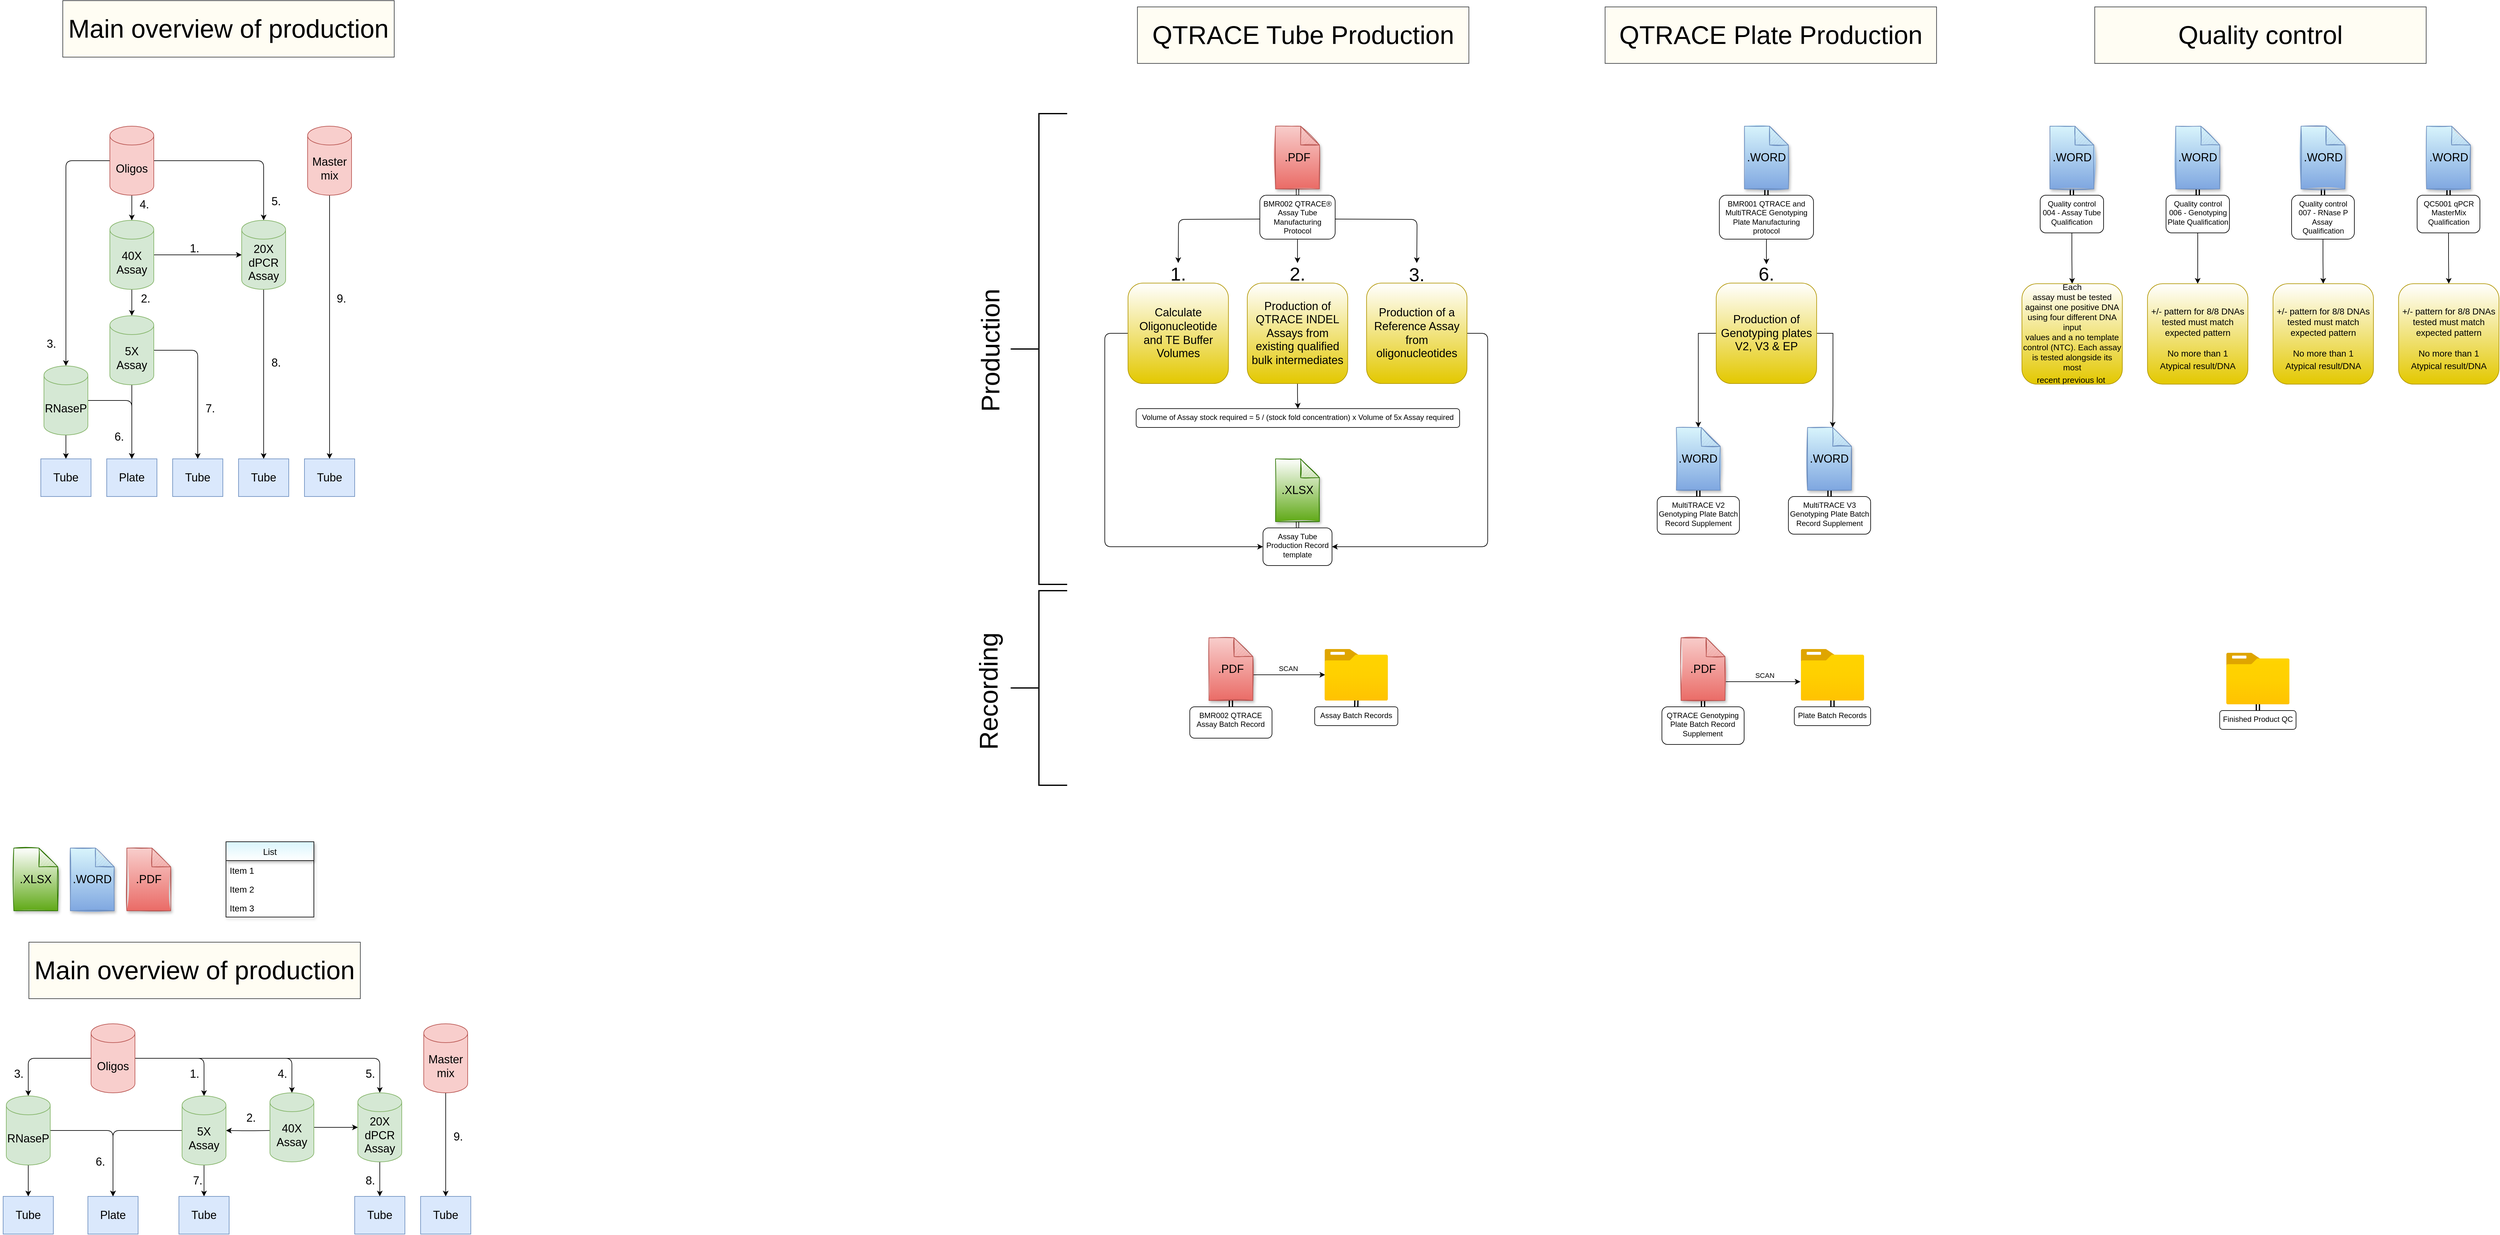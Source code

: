 <mxfile version="20.0.1" type="github">
  <diagram name="Page-1" id="82e54ff1-d628-8f03-85c4-9753963a91cd">
    <mxGraphModel dx="3526" dy="3870" grid="1" gridSize="10" guides="1" tooltips="1" connect="1" arrows="1" fold="1" page="1" pageScale="1" pageWidth="1100" pageHeight="850" background="none" math="0" shadow="0">
      <root>
        <mxCell id="0" />
        <mxCell id="1" parent="0" />
        <mxCell id="Lheqyd3v5UKoI2d5zXlv-3" value="&lt;font style=&quot;font-size: 18px;&quot;&gt;.WORD&lt;/font&gt;" style="shape=note;whiteSpace=wrap;html=1;backgroundOutline=1;darkOpacity=0.05;sketch=1;fillColor=#D9F5FC;strokeColor=#6c8ebf;shadow=1;gradientDirection=south;gradientColor=#7ea6e0;" parent="1" vertex="1">
          <mxGeometry x="-938" y="-590" width="70" height="100" as="geometry" />
        </mxCell>
        <mxCell id="Lheqyd3v5UKoI2d5zXlv-5" value="&lt;font style=&quot;font-size: 18px;&quot;&gt;.PDF&lt;/font&gt;" style="shape=note;whiteSpace=wrap;html=1;backgroundOutline=1;darkOpacity=0.05;sketch=1;fillColor=#f8cecc;strokeColor=#b85450;shadow=1;gradientDirection=south;gradientColor=#ea6b66;" parent="1" vertex="1">
          <mxGeometry x="981.91" y="-1740" width="70" height="100" as="geometry" />
        </mxCell>
        <mxCell id="Lheqyd3v5UKoI2d5zXlv-75" style="edgeStyle=orthogonalEdgeStyle;curved=0;rounded=1;sketch=0;orthogonalLoop=1;jettySize=auto;html=1;entryX=0.5;entryY=0;entryDx=0;entryDy=0;fontSize=30;" parent="1" edge="1">
          <mxGeometry relative="1" as="geometry">
            <mxPoint x="1076.91" y="-1592" as="sourcePoint" />
            <mxPoint x="1206.91" y="-1522" as="targetPoint" />
          </mxGeometry>
        </mxCell>
        <mxCell id="Lheqyd3v5UKoI2d5zXlv-77" style="edgeStyle=orthogonalEdgeStyle;curved=0;rounded=1;sketch=0;orthogonalLoop=1;jettySize=auto;html=1;entryX=0.5;entryY=0;entryDx=0;entryDy=0;fontSize=30;" parent="1" edge="1">
          <mxGeometry relative="1" as="geometry">
            <mxPoint x="956.91" y="-1592" as="sourcePoint" />
            <mxPoint x="826.91" y="-1522" as="targetPoint" />
          </mxGeometry>
        </mxCell>
        <mxCell id="Lheqyd3v5UKoI2d5zXlv-78" style="edgeStyle=orthogonalEdgeStyle;curved=0;rounded=1;sketch=0;orthogonalLoop=1;jettySize=auto;html=1;exitX=0.5;exitY=1;exitDx=0;exitDy=0;entryX=0.5;entryY=0;entryDx=0;entryDy=0;fontSize=30;" parent="1" source="Lheqyd3v5UKoI2d5zXlv-8" edge="1">
          <mxGeometry relative="1" as="geometry">
            <mxPoint x="1016.91" y="-1552" as="sourcePoint" />
            <mxPoint x="1016.91" y="-1522" as="targetPoint" />
          </mxGeometry>
        </mxCell>
        <mxCell id="Lheqyd3v5UKoI2d5zXlv-95" style="edgeStyle=orthogonalEdgeStyle;shape=link;curved=0;rounded=1;sketch=0;orthogonalLoop=1;jettySize=auto;html=1;exitX=0.5;exitY=0;exitDx=0;exitDy=0;entryX=0.5;entryY=1;entryDx=0;entryDy=0;entryPerimeter=0;fontSize=30;" parent="1" source="Lheqyd3v5UKoI2d5zXlv-8" target="Lheqyd3v5UKoI2d5zXlv-5" edge="1">
          <mxGeometry relative="1" as="geometry" />
        </mxCell>
        <mxCell id="Lheqyd3v5UKoI2d5zXlv-8" value="BMR002 QTRACE® Assay Tube&lt;br&gt;Manufacturing Protocol" style="text;whiteSpace=wrap;html=1;align=center;strokeColor=default;rounded=1;glass=0;shadow=0;sketch=0;fillColor=default;" parent="1" vertex="1">
          <mxGeometry x="956.91" y="-1630" width="120" height="70" as="geometry" />
        </mxCell>
        <mxCell id="Lheqyd3v5UKoI2d5zXlv-12" value="List" style="swimlane;fontStyle=0;childLayout=stackLayout;horizontal=1;startSize=30;horizontalStack=0;resizeParent=1;resizeParentMax=0;resizeLast=0;collapsible=1;marginBottom=0;shadow=1;sketch=0;fontFamily=Helvetica;fontSize=14;fillColor=#D9F5FC;gradientColor=#ffffff;gradientDirection=south;" parent="1" vertex="1">
          <mxGeometry x="-690" y="-600" width="140" height="120" as="geometry" />
        </mxCell>
        <mxCell id="Lheqyd3v5UKoI2d5zXlv-13" value="Item 1" style="text;strokeColor=none;fillColor=none;align=left;verticalAlign=middle;spacingLeft=4;spacingRight=4;overflow=hidden;points=[[0,0.5],[1,0.5]];portConstraint=eastwest;rotatable=0;shadow=1;sketch=0;fontFamily=Helvetica;fontSize=14;" parent="Lheqyd3v5UKoI2d5zXlv-12" vertex="1">
          <mxGeometry y="30" width="140" height="30" as="geometry" />
        </mxCell>
        <mxCell id="Lheqyd3v5UKoI2d5zXlv-14" value="Item 2" style="text;strokeColor=none;fillColor=none;align=left;verticalAlign=middle;spacingLeft=4;spacingRight=4;overflow=hidden;points=[[0,0.5],[1,0.5]];portConstraint=eastwest;rotatable=0;shadow=1;sketch=0;fontFamily=Helvetica;fontSize=14;" parent="Lheqyd3v5UKoI2d5zXlv-12" vertex="1">
          <mxGeometry y="60" width="140" height="30" as="geometry" />
        </mxCell>
        <mxCell id="Lheqyd3v5UKoI2d5zXlv-15" value="Item 3" style="text;strokeColor=none;fillColor=none;align=left;verticalAlign=middle;spacingLeft=4;spacingRight=4;overflow=hidden;points=[[0,0.5],[1,0.5]];portConstraint=eastwest;rotatable=0;shadow=1;sketch=0;fontFamily=Helvetica;fontSize=14;" parent="Lheqyd3v5UKoI2d5zXlv-12" vertex="1">
          <mxGeometry y="90" width="140" height="30" as="geometry" />
        </mxCell>
        <mxCell id="Lheqyd3v5UKoI2d5zXlv-93" style="edgeStyle=orthogonalEdgeStyle;curved=0;rounded=1;sketch=0;orthogonalLoop=1;jettySize=auto;html=1;entryX=0;entryY=0.5;entryDx=0;entryDy=0;fontSize=30;" parent="1" source="Lheqyd3v5UKoI2d5zXlv-16" target="Lheqyd3v5UKoI2d5zXlv-80" edge="1">
          <mxGeometry relative="1" as="geometry">
            <Array as="points">
              <mxPoint x="709.91" y="-1410" />
              <mxPoint x="709.91" y="-1070" />
            </Array>
          </mxGeometry>
        </mxCell>
        <mxCell id="Lheqyd3v5UKoI2d5zXlv-16" value="&lt;span style=&quot;&quot;&gt;&lt;font style=&quot;font-size: 18px;&quot;&gt;Calculate Oligonucleotide and TE Buffer Volumes&lt;/font&gt;&lt;/span&gt;" style="whiteSpace=wrap;html=1;aspect=fixed;rounded=1;shadow=0;glass=0;sketch=0;fontFamily=Helvetica;fontSize=12;strokeColor=#B09500;fillColor=#e3c800;gradientDirection=north;strokeWidth=1;fontColor=#000000;gradientColor=#ffffff;" parent="1" vertex="1">
          <mxGeometry x="746.91" y="-1490" width="160" height="160" as="geometry" />
        </mxCell>
        <mxCell id="Lheqyd3v5UKoI2d5zXlv-18" value="&lt;font style=&quot;font-size: 18px;&quot;&gt;&lt;span style=&quot;color: rgb(0, 0, 0);&quot;&gt;.XLSX&lt;/span&gt;&lt;/font&gt;" style="shape=note;whiteSpace=wrap;html=1;backgroundOutline=1;darkOpacity=0.05;sketch=1;fillColor=#60a917;strokeColor=#2D7600;fontColor=#ffffff;shadow=1;gradientColor=#ffffff;gradientDirection=north;" parent="1" vertex="1">
          <mxGeometry x="-1028" y="-590" width="70" height="100" as="geometry" />
        </mxCell>
        <mxCell id="Lheqyd3v5UKoI2d5zXlv-91" style="edgeStyle=orthogonalEdgeStyle;curved=0;rounded=1;sketch=0;orthogonalLoop=1;jettySize=auto;html=1;entryX=0.5;entryY=0;entryDx=0;entryDy=0;fontSize=30;" parent="1" source="Lheqyd3v5UKoI2d5zXlv-21" target="Lheqyd3v5UKoI2d5zXlv-90" edge="1">
          <mxGeometry relative="1" as="geometry" />
        </mxCell>
        <mxCell id="Lheqyd3v5UKoI2d5zXlv-21" value="&lt;span style=&quot;font-size: 18px;&quot;&gt;Production of QTRACE INDEL Assays from existing qualified bulk intermediates&lt;/span&gt;" style="whiteSpace=wrap;html=1;aspect=fixed;rounded=1;shadow=0;glass=0;sketch=0;fontFamily=Helvetica;fontSize=12;strokeColor=#B09500;fillColor=#e3c800;gradientDirection=north;strokeWidth=1;fontColor=#000000;gradientColor=#ffffff;" parent="1" vertex="1">
          <mxGeometry x="936.91" y="-1490" width="160" height="160" as="geometry" />
        </mxCell>
        <mxCell id="Lheqyd3v5UKoI2d5zXlv-44" style="edgeStyle=orthogonalEdgeStyle;rounded=1;orthogonalLoop=1;jettySize=auto;html=1;entryX=0.5;entryY=0;entryDx=0;entryDy=0;entryPerimeter=0;fontFamily=Helvetica;fontSize=18;strokeColor=default;" parent="1" source="Lheqyd3v5UKoI2d5zXlv-22" target="Lheqyd3v5UKoI2d5zXlv-24" edge="1">
          <mxGeometry relative="1" as="geometry" />
        </mxCell>
        <mxCell id="Lheqyd3v5UKoI2d5zXlv-45" style="edgeStyle=orthogonalEdgeStyle;rounded=1;orthogonalLoop=1;jettySize=auto;html=1;entryX=0.5;entryY=0;entryDx=0;entryDy=0;entryPerimeter=0;fontFamily=Helvetica;fontSize=18;strokeColor=default;" parent="1" source="Lheqyd3v5UKoI2d5zXlv-22" target="Lheqyd3v5UKoI2d5zXlv-42" edge="1">
          <mxGeometry relative="1" as="geometry" />
        </mxCell>
        <mxCell id="Lheqyd3v5UKoI2d5zXlv-46" style="edgeStyle=orthogonalEdgeStyle;rounded=1;orthogonalLoop=1;jettySize=auto;html=1;entryX=0.5;entryY=0;entryDx=0;entryDy=0;entryPerimeter=0;fontFamily=Helvetica;fontSize=18;strokeColor=default;" parent="1" source="Lheqyd3v5UKoI2d5zXlv-22" target="Lheqyd3v5UKoI2d5zXlv-23" edge="1">
          <mxGeometry relative="1" as="geometry" />
        </mxCell>
        <mxCell id="Lheqyd3v5UKoI2d5zXlv-48" style="edgeStyle=orthogonalEdgeStyle;rounded=1;orthogonalLoop=1;jettySize=auto;html=1;entryX=0.5;entryY=0;entryDx=0;entryDy=0;entryPerimeter=0;fontFamily=Helvetica;fontSize=18;strokeColor=default;" parent="1" source="Lheqyd3v5UKoI2d5zXlv-22" target="Lheqyd3v5UKoI2d5zXlv-47" edge="1">
          <mxGeometry relative="1" as="geometry" />
        </mxCell>
        <mxCell id="Lheqyd3v5UKoI2d5zXlv-22" value="Oligos" style="shape=cylinder3;whiteSpace=wrap;html=1;boundedLbl=1;backgroundOutline=1;size=15;rounded=1;shadow=0;glass=0;sketch=0;fontFamily=Helvetica;fontSize=18;strokeWidth=1;gradientDirection=north;fillColor=#f8cecc;strokeColor=#b85450;" parent="1" vertex="1">
          <mxGeometry x="-875" y="-1740" width="70" height="110" as="geometry" />
        </mxCell>
        <mxCell id="Ao-hXRzXk7e3asPkagsK-33" style="edgeStyle=orthogonalEdgeStyle;rounded=0;orthogonalLoop=1;jettySize=auto;html=1;entryX=0;entryY=0.5;entryDx=0;entryDy=0;entryPerimeter=0;" parent="1" source="Lheqyd3v5UKoI2d5zXlv-23" target="Lheqyd3v5UKoI2d5zXlv-47" edge="1">
          <mxGeometry relative="1" as="geometry" />
        </mxCell>
        <mxCell id="Lheqyd3v5UKoI2d5zXlv-23" value="40X Assay" style="shape=cylinder3;whiteSpace=wrap;html=1;boundedLbl=1;backgroundOutline=1;size=15;rounded=1;shadow=0;glass=0;sketch=0;fontFamily=Helvetica;fontSize=18;strokeColor=#82b366;strokeWidth=1;fillColor=#d5e8d4;gradientDirection=north;" parent="1" vertex="1">
          <mxGeometry x="-875" y="-1590" width="70" height="110" as="geometry" />
        </mxCell>
        <mxCell id="Lheqyd3v5UKoI2d5zXlv-37" style="edgeStyle=orthogonalEdgeStyle;rounded=1;orthogonalLoop=1;jettySize=auto;html=1;entryX=0.5;entryY=0;entryDx=0;entryDy=0;fontFamily=Helvetica;fontSize=18;strokeColor=default;" parent="1" source="Lheqyd3v5UKoI2d5zXlv-24" target="Lheqyd3v5UKoI2d5zXlv-36" edge="1">
          <mxGeometry relative="1" as="geometry" />
        </mxCell>
        <mxCell id="Lheqyd3v5UKoI2d5zXlv-53" style="edgeStyle=orthogonalEdgeStyle;rounded=1;orthogonalLoop=1;jettySize=auto;html=1;entryX=0.5;entryY=0;entryDx=0;entryDy=0;fontFamily=Helvetica;fontSize=18;strokeColor=default;" parent="1" source="Lheqyd3v5UKoI2d5zXlv-24" target="Lheqyd3v5UKoI2d5zXlv-49" edge="1">
          <mxGeometry relative="1" as="geometry" />
        </mxCell>
        <mxCell id="Lheqyd3v5UKoI2d5zXlv-24" value="5X Assay" style="shape=cylinder3;whiteSpace=wrap;html=1;boundedLbl=1;backgroundOutline=1;size=15;rounded=1;shadow=0;glass=0;sketch=0;fontFamily=Helvetica;fontSize=18;strokeWidth=1;gradientDirection=north;fillColor=#d5e8d4;strokeColor=#82b366;" parent="1" vertex="1">
          <mxGeometry x="-875" y="-1438" width="70" height="110" as="geometry" />
        </mxCell>
        <mxCell id="Lheqyd3v5UKoI2d5zXlv-36" value="Plate" style="rounded=0;whiteSpace=wrap;html=1;shadow=0;glass=0;sketch=0;fontFamily=Helvetica;fontSize=18;strokeColor=#6c8ebf;strokeWidth=1;fillColor=#dae8fc;gradientDirection=north;" parent="1" vertex="1">
          <mxGeometry x="-880" y="-1210" width="80" height="60" as="geometry" />
        </mxCell>
        <mxCell id="Lheqyd3v5UKoI2d5zXlv-43" style="edgeStyle=orthogonalEdgeStyle;rounded=1;orthogonalLoop=1;jettySize=auto;html=1;entryX=0.5;entryY=0;entryDx=0;entryDy=0;fontFamily=Helvetica;fontSize=18;strokeColor=default;" parent="1" source="Lheqyd3v5UKoI2d5zXlv-42" target="Lheqyd3v5UKoI2d5zXlv-36" edge="1">
          <mxGeometry relative="1" as="geometry" />
        </mxCell>
        <mxCell id="Lheqyd3v5UKoI2d5zXlv-52" style="edgeStyle=orthogonalEdgeStyle;rounded=1;orthogonalLoop=1;jettySize=auto;html=1;entryX=0.5;entryY=0;entryDx=0;entryDy=0;fontFamily=Helvetica;fontSize=18;strokeColor=default;" parent="1" source="Lheqyd3v5UKoI2d5zXlv-42" target="Lheqyd3v5UKoI2d5zXlv-51" edge="1">
          <mxGeometry relative="1" as="geometry" />
        </mxCell>
        <mxCell id="Lheqyd3v5UKoI2d5zXlv-42" value="RNaseP" style="shape=cylinder3;whiteSpace=wrap;html=1;boundedLbl=1;backgroundOutline=1;size=15;rounded=1;shadow=0;glass=0;sketch=0;fontFamily=Helvetica;fontSize=18;strokeColor=#82b366;strokeWidth=1;fillColor=#d5e8d4;gradientDirection=north;" parent="1" vertex="1">
          <mxGeometry x="-980" y="-1358" width="70" height="110" as="geometry" />
        </mxCell>
        <mxCell id="Lheqyd3v5UKoI2d5zXlv-54" style="edgeStyle=orthogonalEdgeStyle;rounded=1;orthogonalLoop=1;jettySize=auto;html=1;entryX=0.5;entryY=0;entryDx=0;entryDy=0;fontFamily=Helvetica;fontSize=18;strokeColor=default;" parent="1" source="Lheqyd3v5UKoI2d5zXlv-47" target="Lheqyd3v5UKoI2d5zXlv-50" edge="1">
          <mxGeometry relative="1" as="geometry" />
        </mxCell>
        <mxCell id="Lheqyd3v5UKoI2d5zXlv-47" value="20X dPCR Assay" style="shape=cylinder3;whiteSpace=wrap;html=1;boundedLbl=1;backgroundOutline=1;size=15;rounded=1;shadow=0;glass=0;sketch=0;fontFamily=Helvetica;fontSize=18;strokeColor=#82b366;strokeWidth=1;fillColor=#d5e8d4;gradientDirection=north;" parent="1" vertex="1">
          <mxGeometry x="-665" y="-1590" width="70" height="110" as="geometry" />
        </mxCell>
        <mxCell id="Lheqyd3v5UKoI2d5zXlv-49" value="Tube" style="rounded=0;whiteSpace=wrap;html=1;shadow=0;glass=0;sketch=0;fontFamily=Helvetica;fontSize=18;strokeColor=#6c8ebf;strokeWidth=1;fillColor=#dae8fc;gradientDirection=north;" parent="1" vertex="1">
          <mxGeometry x="-775" y="-1210" width="80" height="60" as="geometry" />
        </mxCell>
        <mxCell id="Lheqyd3v5UKoI2d5zXlv-50" value="Tube" style="rounded=0;whiteSpace=wrap;html=1;shadow=0;glass=0;sketch=0;fontFamily=Helvetica;fontSize=18;strokeColor=#6c8ebf;strokeWidth=1;fillColor=#dae8fc;gradientDirection=north;" parent="1" vertex="1">
          <mxGeometry x="-670" y="-1210" width="80" height="60" as="geometry" />
        </mxCell>
        <mxCell id="Lheqyd3v5UKoI2d5zXlv-51" value="Tube" style="rounded=0;whiteSpace=wrap;html=1;shadow=0;glass=0;sketch=0;fontFamily=Helvetica;fontSize=18;strokeColor=#6c8ebf;strokeWidth=1;fillColor=#dae8fc;gradientDirection=north;" parent="1" vertex="1">
          <mxGeometry x="-985" y="-1210" width="80" height="60" as="geometry" />
        </mxCell>
        <mxCell id="Lheqyd3v5UKoI2d5zXlv-55" value="1." style="text;html=1;strokeColor=none;fillColor=none;align=center;verticalAlign=middle;whiteSpace=wrap;rounded=0;shadow=0;glass=0;sketch=0;fontFamily=Helvetica;fontSize=18;" parent="1" vertex="1">
          <mxGeometry x="-770" y="-1560" width="60" height="30" as="geometry" />
        </mxCell>
        <mxCell id="Lheqyd3v5UKoI2d5zXlv-56" value="7." style="text;html=1;strokeColor=none;fillColor=none;align=center;verticalAlign=middle;whiteSpace=wrap;rounded=0;shadow=0;glass=0;sketch=0;fontFamily=Helvetica;fontSize=18;" parent="1" vertex="1">
          <mxGeometry x="-745" y="-1305" width="60" height="30" as="geometry" />
        </mxCell>
        <mxCell id="Lheqyd3v5UKoI2d5zXlv-57" value="2." style="text;html=1;strokeColor=none;fillColor=none;align=center;verticalAlign=middle;whiteSpace=wrap;rounded=0;shadow=0;glass=0;sketch=0;fontFamily=Helvetica;fontSize=18;" parent="1" vertex="1">
          <mxGeometry x="-848" y="-1480" width="60" height="30" as="geometry" />
        </mxCell>
        <mxCell id="Lheqyd3v5UKoI2d5zXlv-58" value="3." style="text;html=1;strokeColor=none;fillColor=none;align=center;verticalAlign=middle;whiteSpace=wrap;rounded=0;shadow=0;glass=0;sketch=0;fontFamily=Helvetica;fontSize=18;" parent="1" vertex="1">
          <mxGeometry x="-998" y="-1408" width="60" height="30" as="geometry" />
        </mxCell>
        <mxCell id="Lheqyd3v5UKoI2d5zXlv-59" value="4." style="text;html=1;strokeColor=none;fillColor=none;align=center;verticalAlign=middle;whiteSpace=wrap;rounded=0;shadow=0;glass=0;sketch=0;fontFamily=Helvetica;fontSize=18;" parent="1" vertex="1">
          <mxGeometry x="-850" y="-1630" width="60" height="30" as="geometry" />
        </mxCell>
        <mxCell id="Lheqyd3v5UKoI2d5zXlv-60" value="5." style="text;html=1;strokeColor=none;fillColor=none;align=center;verticalAlign=middle;whiteSpace=wrap;rounded=0;shadow=0;glass=0;sketch=0;fontFamily=Helvetica;fontSize=18;" parent="1" vertex="1">
          <mxGeometry x="-640" y="-1635" width="60" height="30" as="geometry" />
        </mxCell>
        <mxCell id="Lheqyd3v5UKoI2d5zXlv-61" value="6." style="text;html=1;strokeColor=none;fillColor=none;align=center;verticalAlign=middle;whiteSpace=wrap;rounded=0;shadow=0;glass=0;sketch=0;fontFamily=Helvetica;fontSize=18;" parent="1" vertex="1">
          <mxGeometry x="-890" y="-1260" width="60" height="30" as="geometry" />
        </mxCell>
        <mxCell id="Lheqyd3v5UKoI2d5zXlv-62" value="&lt;font style=&quot;font-size: 30px;&quot;&gt;1.&lt;/font&gt;" style="text;html=1;strokeColor=none;fillColor=none;align=center;verticalAlign=middle;whiteSpace=wrap;rounded=0;shadow=0;glass=0;sketch=0;fontFamily=Helvetica;fontSize=18;" parent="1" vertex="1">
          <mxGeometry x="811.91" y="-1520" width="30" height="30" as="geometry" />
        </mxCell>
        <mxCell id="Lheqyd3v5UKoI2d5zXlv-63" value="&lt;font style=&quot;font-size: 30px;&quot;&gt;2.&lt;/font&gt;" style="text;html=1;strokeColor=none;fillColor=none;align=center;verticalAlign=middle;whiteSpace=wrap;rounded=0;shadow=0;glass=0;sketch=0;fontFamily=Helvetica;fontSize=18;" parent="1" vertex="1">
          <mxGeometry x="1001.91" y="-1520" width="30" height="30" as="geometry" />
        </mxCell>
        <mxCell id="Lheqyd3v5UKoI2d5zXlv-64" value="&lt;font style=&quot;font-size: 30px;&quot;&gt;3.&lt;/font&gt;" style="text;html=1;strokeColor=none;fillColor=none;align=center;verticalAlign=middle;whiteSpace=wrap;rounded=0;shadow=0;glass=0;sketch=0;fontFamily=Helvetica;fontSize=18;" parent="1" vertex="1">
          <mxGeometry x="1191.91" y="-1519" width="30" height="30" as="geometry" />
        </mxCell>
        <mxCell id="Lheqyd3v5UKoI2d5zXlv-65" style="edgeStyle=orthogonalEdgeStyle;curved=0;rounded=1;sketch=0;orthogonalLoop=1;jettySize=auto;html=1;exitX=0.5;exitY=1;exitDx=0;exitDy=0;" parent="1" source="Lheqyd3v5UKoI2d5zXlv-63" target="Lheqyd3v5UKoI2d5zXlv-63" edge="1">
          <mxGeometry relative="1" as="geometry" />
        </mxCell>
        <mxCell id="Lheqyd3v5UKoI2d5zXlv-66" value="8." style="text;html=1;strokeColor=none;fillColor=none;align=center;verticalAlign=middle;whiteSpace=wrap;rounded=0;shadow=0;glass=0;sketch=0;fontFamily=Helvetica;fontSize=18;" parent="1" vertex="1">
          <mxGeometry x="-640" y="-1378" width="60" height="30" as="geometry" />
        </mxCell>
        <mxCell id="Lheqyd3v5UKoI2d5zXlv-92" style="edgeStyle=orthogonalEdgeStyle;curved=0;rounded=1;sketch=0;orthogonalLoop=1;jettySize=auto;html=1;entryX=1;entryY=0.5;entryDx=0;entryDy=0;fontSize=30;" parent="1" source="Lheqyd3v5UKoI2d5zXlv-69" target="Lheqyd3v5UKoI2d5zXlv-80" edge="1">
          <mxGeometry relative="1" as="geometry">
            <Array as="points">
              <mxPoint x="1319.91" y="-1410" />
              <mxPoint x="1319.91" y="-1070" />
            </Array>
          </mxGeometry>
        </mxCell>
        <mxCell id="Lheqyd3v5UKoI2d5zXlv-69" value="&lt;span style=&quot;font-size: 18px;&quot;&gt;Production of a Reference Assay from oligonucleotides&lt;/span&gt;" style="whiteSpace=wrap;html=1;aspect=fixed;rounded=1;shadow=0;glass=0;sketch=0;fontFamily=Helvetica;fontSize=12;strokeColor=#B09500;fillColor=#e3c800;gradientDirection=north;strokeWidth=1;fontColor=#000000;gradientColor=#ffffff;" parent="1" vertex="1">
          <mxGeometry x="1126.91" y="-1490" width="160" height="160" as="geometry" />
        </mxCell>
        <mxCell id="Lheqyd3v5UKoI2d5zXlv-79" value="&lt;font style=&quot;font-size: 18px;&quot;&gt;&lt;span style=&quot;color: rgb(0, 0, 0);&quot;&gt;.XLSX&lt;/span&gt;&lt;/font&gt;" style="shape=note;whiteSpace=wrap;html=1;backgroundOutline=1;darkOpacity=0.05;sketch=1;fillColor=#60a917;strokeColor=#2D7600;fontColor=#ffffff;shadow=1;gradientColor=#ffffff;gradientDirection=north;" parent="1" vertex="1">
          <mxGeometry x="981.91" y="-1210" width="70" height="100" as="geometry" />
        </mxCell>
        <mxCell id="Lheqyd3v5UKoI2d5zXlv-94" style="edgeStyle=orthogonalEdgeStyle;curved=0;rounded=1;sketch=0;orthogonalLoop=1;jettySize=auto;html=1;exitX=0.5;exitY=0;exitDx=0;exitDy=0;entryX=0.5;entryY=1;entryDx=0;entryDy=0;entryPerimeter=0;fontSize=30;shape=link;" parent="1" source="Lheqyd3v5UKoI2d5zXlv-80" target="Lheqyd3v5UKoI2d5zXlv-79" edge="1">
          <mxGeometry relative="1" as="geometry" />
        </mxCell>
        <mxCell id="Lheqyd3v5UKoI2d5zXlv-80" value="&lt;span style=&quot;text-align: left;&quot;&gt;&lt;font style=&quot;font-size: 12px;&quot;&gt;Assay Tube Production Record template&lt;/font&gt;&lt;/span&gt;" style="text;whiteSpace=wrap;html=1;align=center;strokeColor=default;rounded=1;glass=0;shadow=0;sketch=0;fillColor=default;" parent="1" vertex="1">
          <mxGeometry x="961.91" y="-1100" width="110" height="60" as="geometry" />
        </mxCell>
        <mxCell id="Lheqyd3v5UKoI2d5zXlv-90" value="&lt;div style=&quot;&quot;&gt;&lt;span style=&quot;background-color: initial;&quot;&gt;Volume of Assay stock required = 5 / (stock fold concentration) x Volume of 5x Assay required&lt;/span&gt;&lt;/div&gt;" style="text;whiteSpace=wrap;html=1;align=center;strokeColor=default;rounded=1;glass=0;shadow=0;sketch=0;fillColor=default;" parent="1" vertex="1">
          <mxGeometry x="759.91" y="-1290" width="515.25" height="30" as="geometry" />
        </mxCell>
        <mxCell id="Lheqyd3v5UKoI2d5zXlv-96" value="&lt;font style=&quot;font-size: 41px;&quot;&gt;QTRACE Tube Production&lt;/font&gt;" style="text;html=1;align=center;verticalAlign=middle;whiteSpace=wrap;rounded=0;glass=0;sketch=0;fontSize=30;fillColor=#FFFDF3;strokeColor=#36393d;" parent="1" vertex="1">
          <mxGeometry x="761.91" y="-1930" width="528" height="90" as="geometry" />
        </mxCell>
        <mxCell id="Lheqyd3v5UKoI2d5zXlv-97" value="&lt;font style=&quot;font-size: 41px;&quot;&gt;QTRACE Plate Production&lt;/font&gt;" style="text;html=1;align=center;verticalAlign=middle;whiteSpace=wrap;rounded=0;glass=0;sketch=0;fontSize=30;fillColor=#FFFDF3;strokeColor=#36393d;" parent="1" vertex="1">
          <mxGeometry x="1506.91" y="-1930" width="528" height="90" as="geometry" />
        </mxCell>
        <mxCell id="Lheqyd3v5UKoI2d5zXlv-98" value="&lt;font style=&quot;font-size: 41px;&quot;&gt;Quality control&lt;/font&gt;" style="text;html=1;align=center;verticalAlign=middle;whiteSpace=wrap;rounded=0;glass=0;sketch=0;fontSize=30;fillColor=#FFFDF3;strokeColor=#36393d;" parent="1" vertex="1">
          <mxGeometry x="2286.91" y="-1930" width="528" height="90" as="geometry" />
        </mxCell>
        <mxCell id="Lheqyd3v5UKoI2d5zXlv-99" value="&lt;font style=&quot;font-size: 18px;&quot;&gt;.PDF&lt;/font&gt;" style="shape=note;whiteSpace=wrap;html=1;backgroundOutline=1;darkOpacity=0.05;sketch=1;fillColor=#f8cecc;strokeColor=#b85450;shadow=1;gradientDirection=south;gradientColor=#ea6b66;" parent="1" vertex="1">
          <mxGeometry x="-848" y="-590" width="70" height="100" as="geometry" />
        </mxCell>
        <mxCell id="Lheqyd3v5UKoI2d5zXlv-116" style="edgeStyle=orthogonalEdgeStyle;shape=link;curved=0;rounded=1;sketch=0;orthogonalLoop=1;jettySize=auto;html=1;exitX=0.5;exitY=1;exitDx=0;exitDy=0;exitPerimeter=0;entryX=0.5;entryY=0;entryDx=0;entryDy=0;fontSize=41;strokeWidth=2;" parent="1" source="Lheqyd3v5UKoI2d5zXlv-104" target="Lheqyd3v5UKoI2d5zXlv-105" edge="1">
          <mxGeometry relative="1" as="geometry" />
        </mxCell>
        <mxCell id="Lheqyd3v5UKoI2d5zXlv-104" value="&lt;font style=&quot;font-size: 18px;&quot;&gt;.WORD&lt;/font&gt;" style="shape=note;whiteSpace=wrap;html=1;backgroundOutline=1;darkOpacity=0.05;sketch=1;fillColor=#D9F5FC;strokeColor=#6c8ebf;shadow=1;gradientDirection=south;gradientColor=#7ea6e0;" parent="1" vertex="1">
          <mxGeometry x="2215.5" y="-1740" width="70" height="100" as="geometry" />
        </mxCell>
        <mxCell id="_ofi-eHrRNwAqA-1qhmZ-37" style="edgeStyle=orthogonalEdgeStyle;rounded=0;orthogonalLoop=1;jettySize=auto;html=1;entryX=0.5;entryY=0;entryDx=0;entryDy=0;fontSize=14;strokeWidth=1;" parent="1" source="Lheqyd3v5UKoI2d5zXlv-105" target="_ofi-eHrRNwAqA-1qhmZ-25" edge="1">
          <mxGeometry relative="1" as="geometry" />
        </mxCell>
        <mxCell id="Lheqyd3v5UKoI2d5zXlv-105" value="&lt;span style=&quot;text-align: left;&quot;&gt;&lt;font style=&quot;font-size: 12px;&quot;&gt;Quality control 004 - Assay Tube Qualification&lt;/font&gt;&lt;/span&gt;" style="text;whiteSpace=wrap;html=1;align=center;strokeColor=default;rounded=1;glass=0;shadow=0;sketch=0;fillColor=default;" parent="1" vertex="1">
          <mxGeometry x="2200" y="-1630" width="101" height="60" as="geometry" />
        </mxCell>
        <mxCell id="Lheqyd3v5UKoI2d5zXlv-117" style="edgeStyle=orthogonalEdgeStyle;shape=link;curved=0;rounded=1;sketch=0;orthogonalLoop=1;jettySize=auto;html=1;exitX=0.5;exitY=1;exitDx=0;exitDy=0;exitPerimeter=0;entryX=0.5;entryY=0;entryDx=0;entryDy=0;fontSize=41;strokeWidth=2;" parent="1" source="Lheqyd3v5UKoI2d5zXlv-106" target="Lheqyd3v5UKoI2d5zXlv-108" edge="1">
          <mxGeometry relative="1" as="geometry" />
        </mxCell>
        <mxCell id="Lheqyd3v5UKoI2d5zXlv-106" value="&lt;font style=&quot;font-size: 18px;&quot;&gt;.WORD&lt;/font&gt;" style="shape=note;whiteSpace=wrap;html=1;backgroundOutline=1;darkOpacity=0.05;sketch=1;fillColor=#D9F5FC;strokeColor=#6c8ebf;shadow=1;gradientDirection=south;gradientColor=#7ea6e0;" parent="1" vertex="1">
          <mxGeometry x="2416" y="-1740" width="70" height="100" as="geometry" />
        </mxCell>
        <mxCell id="_ofi-eHrRNwAqA-1qhmZ-38" style="edgeStyle=orthogonalEdgeStyle;rounded=0;orthogonalLoop=1;jettySize=auto;html=1;entryX=0.5;entryY=0;entryDx=0;entryDy=0;fontSize=14;strokeWidth=1;" parent="1" source="Lheqyd3v5UKoI2d5zXlv-108" target="_ofi-eHrRNwAqA-1qhmZ-26" edge="1">
          <mxGeometry relative="1" as="geometry" />
        </mxCell>
        <mxCell id="Lheqyd3v5UKoI2d5zXlv-108" value="&lt;span style=&quot;text-align: left;&quot;&gt;&lt;font style=&quot;font-size: 12px;&quot;&gt;Quality control 006 - Genotyping Plate Qualification&lt;/font&gt;&lt;/span&gt;" style="text;whiteSpace=wrap;html=1;align=center;strokeColor=default;rounded=1;glass=0;shadow=0;sketch=0;fillColor=default;" parent="1" vertex="1">
          <mxGeometry x="2400.5" y="-1630" width="101" height="60" as="geometry" />
        </mxCell>
        <mxCell id="_ofi-eHrRNwAqA-1qhmZ-41" style="edgeStyle=orthogonalEdgeStyle;rounded=0;orthogonalLoop=1;jettySize=auto;html=1;entryX=0.5;entryY=0;entryDx=0;entryDy=0;fontSize=14;strokeWidth=1;" parent="1" source="Lheqyd3v5UKoI2d5zXlv-109" target="_ofi-eHrRNwAqA-1qhmZ-39" edge="1">
          <mxGeometry relative="1" as="geometry" />
        </mxCell>
        <mxCell id="Lheqyd3v5UKoI2d5zXlv-109" value="&lt;span style=&quot;text-align: left;&quot;&gt;&lt;font style=&quot;font-size: 12px;&quot;&gt;Quality control 007 - RNase P Assay&amp;nbsp; Qualification&lt;/font&gt;&lt;/span&gt;" style="text;whiteSpace=wrap;html=1;align=center;strokeColor=default;rounded=1;glass=0;shadow=0;sketch=0;fillColor=default;" parent="1" vertex="1">
          <mxGeometry x="2600.5" y="-1630" width="100" height="70" as="geometry" />
        </mxCell>
        <mxCell id="Lheqyd3v5UKoI2d5zXlv-118" style="edgeStyle=orthogonalEdgeStyle;shape=link;curved=0;rounded=1;sketch=0;orthogonalLoop=1;jettySize=auto;html=1;exitX=0.5;exitY=1;exitDx=0;exitDy=0;exitPerimeter=0;entryX=0.5;entryY=0;entryDx=0;entryDy=0;fontSize=41;strokeWidth=2;" parent="1" source="Lheqyd3v5UKoI2d5zXlv-110" target="Lheqyd3v5UKoI2d5zXlv-109" edge="1">
          <mxGeometry relative="1" as="geometry" />
        </mxCell>
        <mxCell id="Lheqyd3v5UKoI2d5zXlv-110" value="&lt;font style=&quot;font-size: 18px;&quot;&gt;.WORD&lt;/font&gt;" style="shape=note;whiteSpace=wrap;html=1;backgroundOutline=1;darkOpacity=0.05;sketch=1;fillColor=#D9F5FC;strokeColor=#6c8ebf;shadow=1;gradientDirection=south;gradientColor=#7ea6e0;" parent="1" vertex="1">
          <mxGeometry x="2615.5" y="-1740" width="70" height="100" as="geometry" />
        </mxCell>
        <mxCell id="_ofi-eHrRNwAqA-1qhmZ-42" style="edgeStyle=orthogonalEdgeStyle;rounded=0;orthogonalLoop=1;jettySize=auto;html=1;entryX=0.5;entryY=0;entryDx=0;entryDy=0;fontSize=14;strokeWidth=1;" parent="1" source="Lheqyd3v5UKoI2d5zXlv-111" target="_ofi-eHrRNwAqA-1qhmZ-40" edge="1">
          <mxGeometry relative="1" as="geometry" />
        </mxCell>
        <mxCell id="Lheqyd3v5UKoI2d5zXlv-111" value="&lt;span style=&quot;text-align: left;&quot;&gt;&lt;font style=&quot;font-size: 12px;&quot;&gt;QC5001 qPCR MasterMix Qualification&lt;/font&gt;&lt;/span&gt;" style="text;whiteSpace=wrap;html=1;align=center;strokeColor=default;rounded=1;glass=0;shadow=0;sketch=0;fillColor=default;" parent="1" vertex="1">
          <mxGeometry x="2800.5" y="-1630" width="100" height="60" as="geometry" />
        </mxCell>
        <mxCell id="Lheqyd3v5UKoI2d5zXlv-119" style="edgeStyle=orthogonalEdgeStyle;shape=link;curved=0;rounded=1;sketch=0;orthogonalLoop=1;jettySize=auto;html=1;exitX=0.5;exitY=1;exitDx=0;exitDy=0;exitPerimeter=0;entryX=0.5;entryY=0;entryDx=0;entryDy=0;fontSize=41;strokeWidth=2;" parent="1" source="Lheqyd3v5UKoI2d5zXlv-112" target="Lheqyd3v5UKoI2d5zXlv-111" edge="1">
          <mxGeometry relative="1" as="geometry" />
        </mxCell>
        <mxCell id="Lheqyd3v5UKoI2d5zXlv-112" value="&lt;font style=&quot;font-size: 18px;&quot;&gt;.WORD&lt;/font&gt;" style="shape=note;whiteSpace=wrap;html=1;backgroundOutline=1;darkOpacity=0.05;sketch=1;fillColor=#D9F5FC;strokeColor=#6c8ebf;shadow=1;gradientDirection=south;gradientColor=#7ea6e0;" parent="1" vertex="1">
          <mxGeometry x="2815.5" y="-1740" width="70" height="100" as="geometry" />
        </mxCell>
        <mxCell id="Lheqyd3v5UKoI2d5zXlv-115" style="edgeStyle=orthogonalEdgeStyle;shape=link;curved=0;rounded=1;sketch=0;orthogonalLoop=1;jettySize=auto;html=1;exitX=0.5;exitY=1;exitDx=0;exitDy=0;exitPerimeter=0;entryX=0.5;entryY=0;entryDx=0;entryDy=0;fontSize=41;strokeWidth=2;" parent="1" source="Lheqyd3v5UKoI2d5zXlv-113" target="Lheqyd3v5UKoI2d5zXlv-114" edge="1">
          <mxGeometry relative="1" as="geometry" />
        </mxCell>
        <mxCell id="Lheqyd3v5UKoI2d5zXlv-113" value="&lt;font style=&quot;font-size: 18px;&quot;&gt;.WORD&lt;/font&gt;" style="shape=note;whiteSpace=wrap;html=1;backgroundOutline=1;darkOpacity=0.05;sketch=1;fillColor=#D9F5FC;strokeColor=#6c8ebf;shadow=1;gradientDirection=south;gradientColor=#7ea6e0;" parent="1" vertex="1">
          <mxGeometry x="1728.91" y="-1740" width="70" height="100" as="geometry" />
        </mxCell>
        <mxCell id="_ofi-eHrRNwAqA-1qhmZ-7" style="edgeStyle=orthogonalEdgeStyle;rounded=0;orthogonalLoop=1;jettySize=auto;html=1;entryX=0.5;entryY=0;entryDx=0;entryDy=0;" parent="1" source="Lheqyd3v5UKoI2d5zXlv-114" target="_ofi-eHrRNwAqA-1qhmZ-6" edge="1">
          <mxGeometry relative="1" as="geometry" />
        </mxCell>
        <mxCell id="Lheqyd3v5UKoI2d5zXlv-114" value="&lt;span style=&quot;text-align: left;&quot;&gt;&lt;font style=&quot;font-size: 12px;&quot;&gt;BMR001 QTRACE and MultiTRACE Genotyping Plate Manufacturing protocol&lt;/font&gt;&lt;/span&gt;" style="text;whiteSpace=wrap;html=1;align=center;strokeColor=default;rounded=1;glass=0;shadow=0;sketch=0;fillColor=default;" parent="1" vertex="1">
          <mxGeometry x="1688.91" y="-1630" width="150" height="70" as="geometry" />
        </mxCell>
        <mxCell id="Lheqyd3v5UKoI2d5zXlv-120" value="&lt;div style=&quot;&quot;&gt;&lt;span style=&quot;background-color: initial;&quot;&gt;QTRACE Genotyping Plate Batch Record Supplement&lt;/span&gt;&lt;/div&gt;" style="text;whiteSpace=wrap;html=1;align=center;strokeColor=default;rounded=1;glass=0;shadow=0;sketch=0;fillColor=default;" parent="1" vertex="1">
          <mxGeometry x="1597.41" y="-815" width="131" height="60" as="geometry" />
        </mxCell>
        <mxCell id="Lheqyd3v5UKoI2d5zXlv-129" style="edgeStyle=orthogonalEdgeStyle;shape=link;curved=0;rounded=1;sketch=0;orthogonalLoop=1;jettySize=auto;html=1;exitX=0.5;exitY=1;exitDx=0;exitDy=0;exitPerimeter=0;entryX=0.5;entryY=0;entryDx=0;entryDy=0;fontSize=41;strokeWidth=2;" parent="1" source="Lheqyd3v5UKoI2d5zXlv-121" target="Lheqyd3v5UKoI2d5zXlv-120" edge="1">
          <mxGeometry relative="1" as="geometry" />
        </mxCell>
        <mxCell id="4eFiIwckIy94ooC66Js5-17" style="edgeStyle=orthogonalEdgeStyle;rounded=0;orthogonalLoop=1;jettySize=auto;html=1;exitX=0;exitY=0;exitDx=70;exitDy=65;exitPerimeter=0;entryX=-0.005;entryY=0.634;entryDx=0;entryDy=0;entryPerimeter=0;" edge="1" parent="1" source="Lheqyd3v5UKoI2d5zXlv-121" target="4eFiIwckIy94ooC66Js5-16">
          <mxGeometry relative="1" as="geometry">
            <Array as="points">
              <mxPoint x="1698" y="-855" />
            </Array>
          </mxGeometry>
        </mxCell>
        <mxCell id="4eFiIwckIy94ooC66Js5-18" value="SCAN" style="edgeLabel;html=1;align=center;verticalAlign=middle;resizable=0;points=[];" vertex="1" connectable="0" parent="4eFiIwckIy94ooC66Js5-17">
          <mxGeometry x="0.221" y="-3" relative="1" as="geometry">
            <mxPoint x="-9" y="-13" as="offset" />
          </mxGeometry>
        </mxCell>
        <mxCell id="Lheqyd3v5UKoI2d5zXlv-121" value="&lt;font style=&quot;font-size: 18px;&quot;&gt;.PDF&lt;/font&gt;" style="shape=note;whiteSpace=wrap;html=1;backgroundOutline=1;darkOpacity=0.05;sketch=1;fillColor=#f8cecc;strokeColor=#b85450;shadow=1;gradientDirection=south;gradientColor=#ea6b66;" parent="1" vertex="1">
          <mxGeometry x="1627.91" y="-925" width="70" height="100" as="geometry" />
        </mxCell>
        <mxCell id="Lheqyd3v5UKoI2d5zXlv-122" value="&lt;font style=&quot;font-size: 41px;&quot;&gt;Main overview of production&lt;/font&gt;" style="text;html=1;align=center;verticalAlign=middle;whiteSpace=wrap;rounded=0;glass=0;sketch=0;fontSize=30;fillColor=#FFFDF3;strokeColor=#36393d;" parent="1" vertex="1">
          <mxGeometry x="-950" y="-1940" width="528" height="90" as="geometry" />
        </mxCell>
        <mxCell id="Lheqyd3v5UKoI2d5zXlv-123" value="MultiTRACE V2 Genotyping Plate Batch Record Supplement" style="text;whiteSpace=wrap;html=1;align=center;strokeColor=default;rounded=1;glass=0;shadow=0;sketch=0;fillColor=default;" parent="1" vertex="1">
          <mxGeometry x="1589.91" y="-1150" width="131" height="60" as="geometry" />
        </mxCell>
        <mxCell id="Lheqyd3v5UKoI2d5zXlv-124" value="MultiTRACE V3 Genotyping Plate Batch Record Supplement" style="text;whiteSpace=wrap;html=1;align=center;strokeColor=default;rounded=1;glass=0;shadow=0;sketch=0;fillColor=default;" parent="1" vertex="1">
          <mxGeometry x="1798.91" y="-1150" width="131" height="60" as="geometry" />
        </mxCell>
        <mxCell id="Lheqyd3v5UKoI2d5zXlv-128" style="edgeStyle=orthogonalEdgeStyle;shape=link;curved=0;rounded=1;sketch=0;orthogonalLoop=1;jettySize=auto;html=1;exitX=0.5;exitY=1;exitDx=0;exitDy=0;exitPerimeter=0;entryX=0.5;entryY=0;entryDx=0;entryDy=0;fontSize=41;strokeWidth=2;" parent="1" source="Lheqyd3v5UKoI2d5zXlv-125" target="Lheqyd3v5UKoI2d5zXlv-123" edge="1">
          <mxGeometry relative="1" as="geometry" />
        </mxCell>
        <mxCell id="Lheqyd3v5UKoI2d5zXlv-125" value="&lt;font style=&quot;font-size: 18px;&quot;&gt;.WORD&lt;/font&gt;" style="shape=note;whiteSpace=wrap;html=1;backgroundOutline=1;darkOpacity=0.05;sketch=1;fillColor=#D9F5FC;strokeColor=#6c8ebf;shadow=1;gradientDirection=south;gradientColor=#7ea6e0;" parent="1" vertex="1">
          <mxGeometry x="1620.41" y="-1260" width="70" height="100" as="geometry" />
        </mxCell>
        <mxCell id="Lheqyd3v5UKoI2d5zXlv-127" style="edgeStyle=orthogonalEdgeStyle;shape=link;curved=0;rounded=1;sketch=0;orthogonalLoop=1;jettySize=auto;html=1;exitX=0.5;exitY=1;exitDx=0;exitDy=0;exitPerimeter=0;entryX=0.5;entryY=0;entryDx=0;entryDy=0;fontSize=41;strokeWidth=2;" parent="1" source="Lheqyd3v5UKoI2d5zXlv-126" target="Lheqyd3v5UKoI2d5zXlv-124" edge="1">
          <mxGeometry relative="1" as="geometry" />
        </mxCell>
        <mxCell id="Lheqyd3v5UKoI2d5zXlv-126" value="&lt;font style=&quot;font-size: 18px;&quot;&gt;.WORD&lt;/font&gt;" style="shape=note;whiteSpace=wrap;html=1;backgroundOutline=1;darkOpacity=0.05;sketch=1;fillColor=#D9F5FC;strokeColor=#6c8ebf;shadow=1;gradientDirection=south;gradientColor=#7ea6e0;" parent="1" vertex="1">
          <mxGeometry x="1829.41" y="-1260" width="70" height="100" as="geometry" />
        </mxCell>
        <mxCell id="_ofi-eHrRNwAqA-1qhmZ-3" style="edgeStyle=orthogonalEdgeStyle;rounded=0;orthogonalLoop=1;jettySize=auto;html=1;entryX=0.5;entryY=0;entryDx=0;entryDy=0;" parent="1" source="_ofi-eHrRNwAqA-1qhmZ-1" target="_ofi-eHrRNwAqA-1qhmZ-2" edge="1">
          <mxGeometry relative="1" as="geometry" />
        </mxCell>
        <mxCell id="_ofi-eHrRNwAqA-1qhmZ-1" value="Master&lt;br&gt;mix" style="shape=cylinder3;whiteSpace=wrap;html=1;boundedLbl=1;backgroundOutline=1;size=15;rounded=1;shadow=0;glass=0;sketch=0;fontFamily=Helvetica;fontSize=18;strokeWidth=1;gradientDirection=north;fillColor=#f8cecc;strokeColor=#b85450;" parent="1" vertex="1">
          <mxGeometry x="-560" y="-1740" width="70" height="110" as="geometry" />
        </mxCell>
        <mxCell id="_ofi-eHrRNwAqA-1qhmZ-2" value="Tube" style="rounded=0;whiteSpace=wrap;html=1;shadow=0;glass=0;sketch=0;fontFamily=Helvetica;fontSize=18;strokeColor=#6c8ebf;strokeWidth=1;fillColor=#dae8fc;gradientDirection=north;" parent="1" vertex="1">
          <mxGeometry x="-565" y="-1210" width="80" height="60" as="geometry" />
        </mxCell>
        <mxCell id="_ofi-eHrRNwAqA-1qhmZ-4" value="9." style="text;html=1;strokeColor=none;fillColor=none;align=center;verticalAlign=middle;whiteSpace=wrap;rounded=0;shadow=0;glass=0;sketch=0;fontFamily=Helvetica;fontSize=18;" parent="1" vertex="1">
          <mxGeometry x="-536" y="-1480" width="60" height="30" as="geometry" />
        </mxCell>
        <mxCell id="_ofi-eHrRNwAqA-1qhmZ-8" style="edgeStyle=orthogonalEdgeStyle;rounded=0;orthogonalLoop=1;jettySize=auto;html=1;entryX=0;entryY=0;entryDx=40;entryDy=0;entryPerimeter=0;" parent="1" source="_ofi-eHrRNwAqA-1qhmZ-5" target="Lheqyd3v5UKoI2d5zXlv-126" edge="1">
          <mxGeometry relative="1" as="geometry">
            <Array as="points">
              <mxPoint x="1869.91" y="-1410" />
              <mxPoint x="1869.91" y="-1295" />
            </Array>
          </mxGeometry>
        </mxCell>
        <mxCell id="_ofi-eHrRNwAqA-1qhmZ-22" style="edgeStyle=orthogonalEdgeStyle;rounded=0;orthogonalLoop=1;jettySize=auto;html=1;entryX=0.5;entryY=0;entryDx=0;entryDy=0;entryPerimeter=0;fontSize=41;strokeWidth=1;" parent="1" source="_ofi-eHrRNwAqA-1qhmZ-5" target="Lheqyd3v5UKoI2d5zXlv-125" edge="1">
          <mxGeometry relative="1" as="geometry">
            <Array as="points">
              <mxPoint x="1655.91" y="-1410" />
            </Array>
          </mxGeometry>
        </mxCell>
        <mxCell id="_ofi-eHrRNwAqA-1qhmZ-5" value="&lt;span style=&quot;font-size: 18px;&quot;&gt;Production of Genotyping plates&lt;br&gt;V2, V3 &amp;amp; EP&lt;br&gt;&lt;/span&gt;" style="whiteSpace=wrap;html=1;aspect=fixed;rounded=1;shadow=0;glass=0;sketch=0;fontFamily=Helvetica;fontSize=12;strokeColor=#B09500;fillColor=#e3c800;gradientDirection=north;strokeWidth=1;fontColor=#000000;gradientColor=#ffffff;" parent="1" vertex="1">
          <mxGeometry x="1683.91" y="-1490" width="160" height="160" as="geometry" />
        </mxCell>
        <mxCell id="_ofi-eHrRNwAqA-1qhmZ-6" value="&lt;font style=&quot;font-size: 30px;&quot;&gt;6.&lt;/font&gt;" style="text;html=1;strokeColor=none;fillColor=none;align=center;verticalAlign=middle;whiteSpace=wrap;rounded=0;shadow=0;glass=0;sketch=0;fontFamily=Helvetica;fontSize=18;" parent="1" vertex="1">
          <mxGeometry x="1748.91" y="-1520" width="30" height="30" as="geometry" />
        </mxCell>
        <mxCell id="4eFiIwckIy94ooC66Js5-2" style="edgeStyle=orthogonalEdgeStyle;rounded=0;orthogonalLoop=1;jettySize=auto;html=1;entryX=0.01;entryY=0.5;entryDx=0;entryDy=0;entryPerimeter=0;" edge="1" parent="1" source="_ofi-eHrRNwAqA-1qhmZ-13" target="4eFiIwckIy94ooC66Js5-5">
          <mxGeometry relative="1" as="geometry">
            <mxPoint x="1105.32" y="-875" as="targetPoint" />
            <Array as="points">
              <mxPoint x="980" y="-866" />
              <mxPoint x="980" y="-866" />
            </Array>
          </mxGeometry>
        </mxCell>
        <mxCell id="4eFiIwckIy94ooC66Js5-3" value="SCAN" style="edgeLabel;html=1;align=center;verticalAlign=middle;resizable=0;points=[];" vertex="1" connectable="0" parent="4eFiIwckIy94ooC66Js5-2">
          <mxGeometry x="0.246" y="-5" relative="1" as="geometry">
            <mxPoint x="-16" y="-15" as="offset" />
          </mxGeometry>
        </mxCell>
        <mxCell id="_ofi-eHrRNwAqA-1qhmZ-13" value="&lt;font style=&quot;font-size: 18px;&quot;&gt;.PDF&lt;/font&gt;" style="shape=note;whiteSpace=wrap;html=1;backgroundOutline=1;darkOpacity=0.05;sketch=1;fillColor=#f8cecc;strokeColor=#b85450;shadow=1;gradientDirection=south;gradientColor=#ea6b66;" parent="1" vertex="1">
          <mxGeometry x="875.82" y="-925" width="70" height="100" as="geometry" />
        </mxCell>
        <mxCell id="_ofi-eHrRNwAqA-1qhmZ-12" style="edgeStyle=orthogonalEdgeStyle;shape=link;curved=0;rounded=1;sketch=0;orthogonalLoop=1;jettySize=auto;html=1;exitX=0.5;exitY=1;exitDx=0;exitDy=0;exitPerimeter=0;entryX=0.5;entryY=0;entryDx=0;entryDy=0;fontSize=41;strokeWidth=2;" parent="1" source="_ofi-eHrRNwAqA-1qhmZ-13" target="_ofi-eHrRNwAqA-1qhmZ-11" edge="1">
          <mxGeometry relative="1" as="geometry" />
        </mxCell>
        <mxCell id="_ofi-eHrRNwAqA-1qhmZ-11" value="&lt;div style=&quot;&quot;&gt;BMR002 QTRACE Assay Batch Record&lt;br&gt;&lt;/div&gt;" style="text;whiteSpace=wrap;html=1;align=center;strokeColor=default;rounded=1;glass=0;shadow=0;sketch=0;fillColor=default;" parent="1" vertex="1">
          <mxGeometry x="845.32" y="-815" width="131" height="50" as="geometry" />
        </mxCell>
        <mxCell id="_ofi-eHrRNwAqA-1qhmZ-24" style="edgeStyle=orthogonalEdgeStyle;rounded=0;orthogonalLoop=1;jettySize=auto;html=1;exitX=0.5;exitY=1;exitDx=0;exitDy=0;fontSize=41;strokeWidth=1;" parent="1" source="_ofi-eHrRNwAqA-1qhmZ-4" target="_ofi-eHrRNwAqA-1qhmZ-4" edge="1">
          <mxGeometry relative="1" as="geometry" />
        </mxCell>
        <mxCell id="_ofi-eHrRNwAqA-1qhmZ-25" value="&lt;span style=&quot;font-size:10.0pt;font-family:&lt;br/&gt;&amp;quot;Arial&amp;quot;,sans-serif;mso-fareast-font-family:Batang;mso-bidi-font-family:&amp;quot;Times New Roman&amp;quot;;&lt;br/&gt;mso-ansi-language:EN-US;mso-fareast-language:EN-US;mso-bidi-language:AR-SA&quot; lang=&quot;EN-US&quot;&gt;Each&lt;br/&gt;assay must be tested against one positive DNA using four different DNA input&lt;br/&gt;values and a no template control (NTC). Each assay is tested alongside its most&lt;br/&gt;recent previous lot&amp;nbsp;&lt;/span&gt;&lt;span style=&quot;font-size: 18px;&quot;&gt;&lt;br&gt;&lt;/span&gt;" style="whiteSpace=wrap;html=1;aspect=fixed;rounded=1;shadow=0;glass=0;sketch=0;fontFamily=Helvetica;fontSize=12;strokeColor=#B09500;fillColor=#e3c800;gradientDirection=north;strokeWidth=1;fontColor=#000000;gradientColor=#ffffff;" parent="1" vertex="1">
          <mxGeometry x="2170.91" y="-1489" width="160" height="160" as="geometry" />
        </mxCell>
        <mxCell id="_ofi-eHrRNwAqA-1qhmZ-26" value="&lt;div style=&quot;font-size: 14px;&quot;&gt;&lt;br&gt;&lt;/div&gt;&lt;div style=&quot;font-size: 14px;&quot;&gt;+/- pattern for 8/8 DNAs tested must match&lt;br&gt;expected pattern&lt;/div&gt;&lt;span style=&quot;font-size: 14px;&quot; lang=&quot;EN-US&quot;&gt;&lt;font style=&quot;font-size: 14px;&quot;&gt;&lt;br&gt;No more than 1&lt;br&gt;Atypical result/DNA&lt;/font&gt;&lt;/span&gt;&lt;span style=&quot;font-size: 18px;&quot;&gt;&lt;br&gt;&lt;/span&gt;" style="whiteSpace=wrap;html=1;aspect=fixed;rounded=1;shadow=0;glass=0;sketch=0;fontFamily=Helvetica;fontSize=12;strokeColor=#B09500;fillColor=#e3c800;gradientDirection=north;strokeWidth=1;fontColor=#000000;gradientColor=#ffffff;" parent="1" vertex="1">
          <mxGeometry x="2370.91" y="-1489" width="160" height="160" as="geometry" />
        </mxCell>
        <mxCell id="_ofi-eHrRNwAqA-1qhmZ-31" value="&lt;span style=&quot;font-size: 41px;&quot;&gt;Production&lt;/span&gt;" style="text;html=1;strokeColor=none;fillColor=none;align=center;verticalAlign=middle;whiteSpace=wrap;rounded=0;shadow=0;glass=0;fontSize=14;rotation=-90;" parent="1" vertex="1">
          <mxGeometry x="403" y="-1408" width="250" height="50" as="geometry" />
        </mxCell>
        <mxCell id="_ofi-eHrRNwAqA-1qhmZ-33" value="&lt;span style=&quot;font-size: 41px;&quot;&gt;Recording&lt;/span&gt;" style="text;html=1;strokeColor=none;fillColor=none;align=center;verticalAlign=middle;whiteSpace=wrap;rounded=0;shadow=0;glass=0;fontSize=14;rotation=-90;" parent="1" vertex="1">
          <mxGeometry x="400" y="-865" width="250" height="50" as="geometry" />
        </mxCell>
        <mxCell id="_ofi-eHrRNwAqA-1qhmZ-35" value="" style="strokeWidth=2;html=1;shape=mxgraph.flowchart.annotation_2;align=left;labelPosition=right;pointerEvents=1;shadow=0;glass=0;fontSize=14;fillColor=#E6E6E6;gradientColor=none;" parent="1" vertex="1">
          <mxGeometry x="560" y="-1760" width="90" height="750" as="geometry" />
        </mxCell>
        <mxCell id="_ofi-eHrRNwAqA-1qhmZ-36" value="" style="strokeWidth=2;html=1;shape=mxgraph.flowchart.annotation_2;align=left;labelPosition=right;pointerEvents=1;shadow=0;glass=0;fontSize=14;fillColor=#E6E6E6;gradientColor=none;" parent="1" vertex="1">
          <mxGeometry x="560" y="-1000" width="90" height="310" as="geometry" />
        </mxCell>
        <mxCell id="_ofi-eHrRNwAqA-1qhmZ-39" value="&lt;div style=&quot;font-size: 14px;&quot;&gt;&lt;br&gt;&lt;/div&gt;&lt;div style=&quot;font-size: 14px;&quot;&gt;+/- pattern for 8/8 DNAs tested must match&lt;br&gt;expected pattern&lt;/div&gt;&lt;span style=&quot;font-size: 14px;&quot; lang=&quot;EN-US&quot;&gt;&lt;font style=&quot;font-size: 14px;&quot;&gt;&lt;br&gt;No more than 1&lt;br&gt;Atypical result/DNA&lt;/font&gt;&lt;/span&gt;&lt;span style=&quot;font-size: 18px;&quot;&gt;&lt;br&gt;&lt;/span&gt;" style="whiteSpace=wrap;html=1;aspect=fixed;rounded=1;shadow=0;glass=0;sketch=0;fontFamily=Helvetica;fontSize=12;strokeColor=#B09500;fillColor=#e3c800;gradientDirection=north;strokeWidth=1;fontColor=#000000;gradientColor=#ffffff;" parent="1" vertex="1">
          <mxGeometry x="2570.91" y="-1489" width="160" height="160" as="geometry" />
        </mxCell>
        <mxCell id="_ofi-eHrRNwAqA-1qhmZ-40" value="&lt;div style=&quot;font-size: 14px;&quot;&gt;&lt;br&gt;&lt;/div&gt;&lt;div style=&quot;font-size: 14px;&quot;&gt;+/- pattern for 8/8 DNAs tested must match&lt;br&gt;expected pattern&lt;/div&gt;&lt;span style=&quot;font-size: 14px;&quot; lang=&quot;EN-US&quot;&gt;&lt;font style=&quot;font-size: 14px;&quot;&gt;&lt;br&gt;No more than 1&lt;br&gt;Atypical result/DNA&lt;/font&gt;&lt;/span&gt;&lt;span style=&quot;font-size: 18px;&quot;&gt;&lt;br&gt;&lt;/span&gt;" style="whiteSpace=wrap;html=1;aspect=fixed;rounded=1;shadow=0;glass=0;sketch=0;fontFamily=Helvetica;fontSize=12;strokeColor=#B09500;fillColor=#e3c800;gradientDirection=north;strokeWidth=1;fontColor=#000000;gradientColor=#ffffff;" parent="1" vertex="1">
          <mxGeometry x="2770.91" y="-1489" width="160" height="160" as="geometry" />
        </mxCell>
        <mxCell id="Ao-hXRzXk7e3asPkagsK-1" style="edgeStyle=orthogonalEdgeStyle;rounded=1;orthogonalLoop=1;jettySize=auto;html=1;entryX=0.5;entryY=0;entryDx=0;entryDy=0;entryPerimeter=0;fontFamily=Helvetica;fontSize=18;strokeColor=default;" parent="1" source="Ao-hXRzXk7e3asPkagsK-5" target="Ao-hXRzXk7e3asPkagsK-9" edge="1">
          <mxGeometry relative="1" as="geometry" />
        </mxCell>
        <mxCell id="Ao-hXRzXk7e3asPkagsK-2" style="edgeStyle=orthogonalEdgeStyle;rounded=1;orthogonalLoop=1;jettySize=auto;html=1;entryX=0.5;entryY=0;entryDx=0;entryDy=0;entryPerimeter=0;fontFamily=Helvetica;fontSize=18;strokeColor=default;" parent="1" source="Ao-hXRzXk7e3asPkagsK-5" target="Ao-hXRzXk7e3asPkagsK-13" edge="1">
          <mxGeometry relative="1" as="geometry" />
        </mxCell>
        <mxCell id="Ao-hXRzXk7e3asPkagsK-3" style="edgeStyle=orthogonalEdgeStyle;rounded=1;orthogonalLoop=1;jettySize=auto;html=1;entryX=0.5;entryY=0;entryDx=0;entryDy=0;entryPerimeter=0;fontFamily=Helvetica;fontSize=18;strokeColor=default;" parent="1" source="Ao-hXRzXk7e3asPkagsK-5" target="Ao-hXRzXk7e3asPkagsK-34" edge="1">
          <mxGeometry relative="1" as="geometry">
            <mxPoint x="-585" y="-195" as="targetPoint" />
          </mxGeometry>
        </mxCell>
        <mxCell id="Ao-hXRzXk7e3asPkagsK-4" style="edgeStyle=orthogonalEdgeStyle;rounded=1;orthogonalLoop=1;jettySize=auto;html=1;entryX=0.5;entryY=0;entryDx=0;entryDy=0;entryPerimeter=0;fontFamily=Helvetica;fontSize=18;strokeColor=default;" parent="1" source="Ao-hXRzXk7e3asPkagsK-5" target="Ao-hXRzXk7e3asPkagsK-15" edge="1">
          <mxGeometry relative="1" as="geometry" />
        </mxCell>
        <mxCell id="Ao-hXRzXk7e3asPkagsK-5" value="Oligos" style="shape=cylinder3;whiteSpace=wrap;html=1;boundedLbl=1;backgroundOutline=1;size=15;rounded=1;shadow=0;glass=0;sketch=0;fontFamily=Helvetica;fontSize=18;strokeWidth=1;gradientDirection=north;fillColor=#f8cecc;strokeColor=#b85450;" parent="1" vertex="1">
          <mxGeometry x="-905" y="-310" width="70" height="110" as="geometry" />
        </mxCell>
        <mxCell id="Ao-hXRzXk7e3asPkagsK-6" style="edgeStyle=orthogonalEdgeStyle;rounded=1;orthogonalLoop=1;jettySize=auto;html=1;entryX=1;entryY=0.5;entryDx=0;entryDy=0;entryPerimeter=0;fontFamily=Helvetica;fontSize=18;strokeColor=default;" parent="1" target="Ao-hXRzXk7e3asPkagsK-9" edge="1">
          <mxGeometry relative="1" as="geometry">
            <mxPoint x="-620" y="-140" as="sourcePoint" />
          </mxGeometry>
        </mxCell>
        <mxCell id="Ao-hXRzXk7e3asPkagsK-7" style="edgeStyle=orthogonalEdgeStyle;rounded=1;orthogonalLoop=1;jettySize=auto;html=1;entryX=0.5;entryY=0;entryDx=0;entryDy=0;fontFamily=Helvetica;fontSize=18;strokeColor=default;" parent="1" source="Ao-hXRzXk7e3asPkagsK-9" target="Ao-hXRzXk7e3asPkagsK-10" edge="1">
          <mxGeometry relative="1" as="geometry" />
        </mxCell>
        <mxCell id="Ao-hXRzXk7e3asPkagsK-8" style="edgeStyle=orthogonalEdgeStyle;rounded=1;orthogonalLoop=1;jettySize=auto;html=1;entryX=0.5;entryY=0;entryDx=0;entryDy=0;fontFamily=Helvetica;fontSize=18;strokeColor=default;" parent="1" source="Ao-hXRzXk7e3asPkagsK-9" target="Ao-hXRzXk7e3asPkagsK-16" edge="1">
          <mxGeometry relative="1" as="geometry" />
        </mxCell>
        <mxCell id="Ao-hXRzXk7e3asPkagsK-9" value="5X Assay" style="shape=cylinder3;whiteSpace=wrap;html=1;boundedLbl=1;backgroundOutline=1;size=15;rounded=1;shadow=0;glass=0;sketch=0;fontFamily=Helvetica;fontSize=18;strokeWidth=1;gradientDirection=north;fillColor=#d5e8d4;strokeColor=#82b366;" parent="1" vertex="1">
          <mxGeometry x="-760" y="-195" width="70" height="110" as="geometry" />
        </mxCell>
        <mxCell id="Ao-hXRzXk7e3asPkagsK-10" value="Plate" style="rounded=0;whiteSpace=wrap;html=1;shadow=0;glass=0;sketch=0;fontFamily=Helvetica;fontSize=18;strokeColor=#6c8ebf;strokeWidth=1;fillColor=#dae8fc;gradientDirection=north;" parent="1" vertex="1">
          <mxGeometry x="-910" y="-35" width="80" height="60" as="geometry" />
        </mxCell>
        <mxCell id="Ao-hXRzXk7e3asPkagsK-11" style="edgeStyle=orthogonalEdgeStyle;rounded=1;orthogonalLoop=1;jettySize=auto;html=1;entryX=0.5;entryY=0;entryDx=0;entryDy=0;fontFamily=Helvetica;fontSize=18;strokeColor=default;" parent="1" source="Ao-hXRzXk7e3asPkagsK-13" target="Ao-hXRzXk7e3asPkagsK-10" edge="1">
          <mxGeometry relative="1" as="geometry" />
        </mxCell>
        <mxCell id="Ao-hXRzXk7e3asPkagsK-12" style="edgeStyle=orthogonalEdgeStyle;rounded=1;orthogonalLoop=1;jettySize=auto;html=1;entryX=0.5;entryY=0;entryDx=0;entryDy=0;fontFamily=Helvetica;fontSize=18;strokeColor=default;" parent="1" source="Ao-hXRzXk7e3asPkagsK-13" target="Ao-hXRzXk7e3asPkagsK-18" edge="1">
          <mxGeometry relative="1" as="geometry" />
        </mxCell>
        <mxCell id="Ao-hXRzXk7e3asPkagsK-13" value="RNaseP" style="shape=cylinder3;whiteSpace=wrap;html=1;boundedLbl=1;backgroundOutline=1;size=15;rounded=1;shadow=0;glass=0;sketch=0;fontFamily=Helvetica;fontSize=18;strokeColor=#82b366;strokeWidth=1;fillColor=#d5e8d4;gradientDirection=north;" parent="1" vertex="1">
          <mxGeometry x="-1040" y="-195" width="70" height="110" as="geometry" />
        </mxCell>
        <mxCell id="Ao-hXRzXk7e3asPkagsK-14" style="edgeStyle=orthogonalEdgeStyle;rounded=1;orthogonalLoop=1;jettySize=auto;html=1;entryX=0.5;entryY=0;entryDx=0;entryDy=0;fontFamily=Helvetica;fontSize=18;strokeColor=default;" parent="1" source="Ao-hXRzXk7e3asPkagsK-15" target="Ao-hXRzXk7e3asPkagsK-17" edge="1">
          <mxGeometry relative="1" as="geometry" />
        </mxCell>
        <mxCell id="Ao-hXRzXk7e3asPkagsK-15" value="20X dPCR Assay" style="shape=cylinder3;whiteSpace=wrap;html=1;boundedLbl=1;backgroundOutline=1;size=15;rounded=1;shadow=0;glass=0;sketch=0;fontFamily=Helvetica;fontSize=18;strokeColor=#82b366;strokeWidth=1;fillColor=#d5e8d4;gradientDirection=north;" parent="1" vertex="1">
          <mxGeometry x="-480" y="-200" width="70" height="110" as="geometry" />
        </mxCell>
        <mxCell id="Ao-hXRzXk7e3asPkagsK-16" value="Tube" style="rounded=0;whiteSpace=wrap;html=1;shadow=0;glass=0;sketch=0;fontFamily=Helvetica;fontSize=18;strokeColor=#6c8ebf;strokeWidth=1;fillColor=#dae8fc;gradientDirection=north;" parent="1" vertex="1">
          <mxGeometry x="-765" y="-35" width="80" height="60" as="geometry" />
        </mxCell>
        <mxCell id="Ao-hXRzXk7e3asPkagsK-17" value="Tube" style="rounded=0;whiteSpace=wrap;html=1;shadow=0;glass=0;sketch=0;fontFamily=Helvetica;fontSize=18;strokeColor=#6c8ebf;strokeWidth=1;fillColor=#dae8fc;gradientDirection=north;" parent="1" vertex="1">
          <mxGeometry x="-485" y="-35" width="80" height="60" as="geometry" />
        </mxCell>
        <mxCell id="Ao-hXRzXk7e3asPkagsK-18" value="Tube" style="rounded=0;whiteSpace=wrap;html=1;shadow=0;glass=0;sketch=0;fontFamily=Helvetica;fontSize=18;strokeColor=#6c8ebf;strokeWidth=1;fillColor=#dae8fc;gradientDirection=north;" parent="1" vertex="1">
          <mxGeometry x="-1045" y="-35" width="80" height="60" as="geometry" />
        </mxCell>
        <mxCell id="Ao-hXRzXk7e3asPkagsK-19" value="1." style="text;html=1;strokeColor=none;fillColor=none;align=center;verticalAlign=middle;whiteSpace=wrap;rounded=0;shadow=0;glass=0;sketch=0;fontFamily=Helvetica;fontSize=18;" parent="1" vertex="1">
          <mxGeometry x="-770" y="-245" width="60" height="30" as="geometry" />
        </mxCell>
        <mxCell id="Ao-hXRzXk7e3asPkagsK-20" value="7." style="text;html=1;strokeColor=none;fillColor=none;align=center;verticalAlign=middle;whiteSpace=wrap;rounded=0;shadow=0;glass=0;sketch=0;fontFamily=Helvetica;fontSize=18;" parent="1" vertex="1">
          <mxGeometry x="-765" y="-75" width="60" height="30" as="geometry" />
        </mxCell>
        <mxCell id="Ao-hXRzXk7e3asPkagsK-21" value="2." style="text;html=1;strokeColor=none;fillColor=none;align=center;verticalAlign=middle;whiteSpace=wrap;rounded=0;shadow=0;glass=0;sketch=0;fontFamily=Helvetica;fontSize=18;" parent="1" vertex="1">
          <mxGeometry x="-680" y="-175" width="60" height="30" as="geometry" />
        </mxCell>
        <mxCell id="Ao-hXRzXk7e3asPkagsK-22" value="3." style="text;html=1;strokeColor=none;fillColor=none;align=center;verticalAlign=middle;whiteSpace=wrap;rounded=0;shadow=0;glass=0;sketch=0;fontFamily=Helvetica;fontSize=18;" parent="1" vertex="1">
          <mxGeometry x="-1050" y="-245" width="60" height="30" as="geometry" />
        </mxCell>
        <mxCell id="Ao-hXRzXk7e3asPkagsK-23" value="4." style="text;html=1;strokeColor=none;fillColor=none;align=center;verticalAlign=middle;whiteSpace=wrap;rounded=0;shadow=0;glass=0;sketch=0;fontFamily=Helvetica;fontSize=18;" parent="1" vertex="1">
          <mxGeometry x="-630" y="-245" width="60" height="30" as="geometry" />
        </mxCell>
        <mxCell id="Ao-hXRzXk7e3asPkagsK-24" value="5." style="text;html=1;strokeColor=none;fillColor=none;align=center;verticalAlign=middle;whiteSpace=wrap;rounded=0;shadow=0;glass=0;sketch=0;fontFamily=Helvetica;fontSize=18;" parent="1" vertex="1">
          <mxGeometry x="-490" y="-245" width="60" height="30" as="geometry" />
        </mxCell>
        <mxCell id="Ao-hXRzXk7e3asPkagsK-25" value="6." style="text;html=1;strokeColor=none;fillColor=none;align=center;verticalAlign=middle;whiteSpace=wrap;rounded=0;shadow=0;glass=0;sketch=0;fontFamily=Helvetica;fontSize=18;" parent="1" vertex="1">
          <mxGeometry x="-920" y="-105" width="60" height="30" as="geometry" />
        </mxCell>
        <mxCell id="Ao-hXRzXk7e3asPkagsK-26" value="8." style="text;html=1;strokeColor=none;fillColor=none;align=center;verticalAlign=middle;whiteSpace=wrap;rounded=0;shadow=0;glass=0;sketch=0;fontFamily=Helvetica;fontSize=18;" parent="1" vertex="1">
          <mxGeometry x="-490" y="-75" width="60" height="30" as="geometry" />
        </mxCell>
        <mxCell id="Ao-hXRzXk7e3asPkagsK-27" style="edgeStyle=orthogonalEdgeStyle;rounded=0;orthogonalLoop=1;jettySize=auto;html=1;entryX=0.5;entryY=0;entryDx=0;entryDy=0;" parent="1" source="Ao-hXRzXk7e3asPkagsK-28" target="Ao-hXRzXk7e3asPkagsK-29" edge="1">
          <mxGeometry relative="1" as="geometry" />
        </mxCell>
        <mxCell id="Ao-hXRzXk7e3asPkagsK-28" value="Master&lt;br&gt;mix" style="shape=cylinder3;whiteSpace=wrap;html=1;boundedLbl=1;backgroundOutline=1;size=15;rounded=1;shadow=0;glass=0;sketch=0;fontFamily=Helvetica;fontSize=18;strokeWidth=1;gradientDirection=north;fillColor=#f8cecc;strokeColor=#b85450;" parent="1" vertex="1">
          <mxGeometry x="-375" y="-310" width="70" height="110" as="geometry" />
        </mxCell>
        <mxCell id="Ao-hXRzXk7e3asPkagsK-29" value="Tube" style="rounded=0;whiteSpace=wrap;html=1;shadow=0;glass=0;sketch=0;fontFamily=Helvetica;fontSize=18;strokeColor=#6c8ebf;strokeWidth=1;fillColor=#dae8fc;gradientDirection=north;" parent="1" vertex="1">
          <mxGeometry x="-380" y="-35" width="80" height="60" as="geometry" />
        </mxCell>
        <mxCell id="Ao-hXRzXk7e3asPkagsK-30" value="9." style="text;html=1;strokeColor=none;fillColor=none;align=center;verticalAlign=middle;whiteSpace=wrap;rounded=0;shadow=0;glass=0;sketch=0;fontFamily=Helvetica;fontSize=18;" parent="1" vertex="1">
          <mxGeometry x="-350" y="-145" width="60" height="30" as="geometry" />
        </mxCell>
        <mxCell id="Ao-hXRzXk7e3asPkagsK-31" style="edgeStyle=orthogonalEdgeStyle;rounded=0;orthogonalLoop=1;jettySize=auto;html=1;exitX=0.5;exitY=1;exitDx=0;exitDy=0;fontSize=41;strokeWidth=1;" parent="1" source="Ao-hXRzXk7e3asPkagsK-30" target="Ao-hXRzXk7e3asPkagsK-30" edge="1">
          <mxGeometry relative="1" as="geometry" />
        </mxCell>
        <mxCell id="Ao-hXRzXk7e3asPkagsK-32" value="&lt;font style=&quot;font-size: 41px;&quot;&gt;Main overview of production&lt;/font&gt;" style="text;html=1;align=center;verticalAlign=middle;whiteSpace=wrap;rounded=0;glass=0;sketch=0;fontSize=30;fillColor=#FFFDF3;strokeColor=#36393d;" parent="1" vertex="1">
          <mxGeometry x="-1004" y="-440" width="528" height="90" as="geometry" />
        </mxCell>
        <mxCell id="4eFiIwckIy94ooC66Js5-1" style="edgeStyle=orthogonalEdgeStyle;rounded=0;orthogonalLoop=1;jettySize=auto;html=1;entryX=0;entryY=0.5;entryDx=0;entryDy=0;entryPerimeter=0;" edge="1" parent="1" source="Ao-hXRzXk7e3asPkagsK-34" target="Ao-hXRzXk7e3asPkagsK-15">
          <mxGeometry relative="1" as="geometry" />
        </mxCell>
        <mxCell id="Ao-hXRzXk7e3asPkagsK-34" value="40X Assay" style="shape=cylinder3;whiteSpace=wrap;html=1;boundedLbl=1;backgroundOutline=1;size=15;rounded=1;shadow=0;glass=0;sketch=0;fontFamily=Helvetica;fontSize=18;strokeColor=#82b366;strokeWidth=1;fillColor=#d5e8d4;gradientDirection=north;" parent="1" vertex="1">
          <mxGeometry x="-620" y="-200" width="70" height="110" as="geometry" />
        </mxCell>
        <mxCell id="4eFiIwckIy94ooC66Js5-7" value="&lt;div style=&quot;&quot;&gt;Assay Batch Records&lt;br&gt;&lt;br&gt;&lt;/div&gt;" style="text;whiteSpace=wrap;html=1;align=center;strokeColor=default;rounded=1;glass=0;shadow=0;sketch=0;fillColor=default;" vertex="1" parent="1">
          <mxGeometry x="1044.25" y="-815" width="132.5" height="30" as="geometry" />
        </mxCell>
        <mxCell id="4eFiIwckIy94ooC66Js5-11" style="edgeStyle=orthogonalEdgeStyle;shape=link;curved=0;rounded=1;sketch=0;orthogonalLoop=1;jettySize=auto;html=1;entryX=0.5;entryY=0;entryDx=0;entryDy=0;fontSize=41;strokeWidth=2;" edge="1" parent="1" target="4eFiIwckIy94ooC66Js5-7">
          <mxGeometry relative="1" as="geometry">
            <mxPoint x="1111" y="-840" as="sourcePoint" />
            <mxPoint x="940.82" y="-785" as="targetPoint" />
          </mxGeometry>
        </mxCell>
        <mxCell id="4eFiIwckIy94ooC66Js5-5" value="" style="aspect=fixed;html=1;points=[];align=center;image;fontSize=12;image=img/lib/azure2/general/Folder_Blank.svg;" vertex="1" parent="1">
          <mxGeometry x="1060" y="-906.97" width="101" height="81.97" as="geometry" />
        </mxCell>
        <mxCell id="4eFiIwckIy94ooC66Js5-14" value="&lt;div style=&quot;&quot;&gt;Plate Batch Records&lt;br&gt;&lt;/div&gt;" style="text;whiteSpace=wrap;html=1;align=center;strokeColor=default;rounded=1;glass=0;shadow=0;sketch=0;fillColor=default;" vertex="1" parent="1">
          <mxGeometry x="1808.32" y="-815" width="121.59" height="30" as="geometry" />
        </mxCell>
        <mxCell id="4eFiIwckIy94ooC66Js5-15" style="edgeStyle=orthogonalEdgeStyle;shape=link;curved=0;rounded=1;sketch=0;orthogonalLoop=1;jettySize=auto;html=1;entryX=0.5;entryY=0;entryDx=0;entryDy=0;fontSize=41;strokeWidth=2;" edge="1" parent="1" target="4eFiIwckIy94ooC66Js5-14">
          <mxGeometry relative="1" as="geometry">
            <mxPoint x="1871.91" y="-845" as="sourcePoint" />
            <mxPoint x="1701.73" y="-790" as="targetPoint" />
          </mxGeometry>
        </mxCell>
        <mxCell id="4eFiIwckIy94ooC66Js5-16" value="" style="aspect=fixed;html=1;points=[];align=center;image;fontSize=12;image=img/lib/azure2/general/Folder_Blank.svg;" vertex="1" parent="1">
          <mxGeometry x="1818.61" y="-906.97" width="101" height="81.97" as="geometry" />
        </mxCell>
        <mxCell id="4eFiIwckIy94ooC66Js5-19" value="&lt;div style=&quot;&quot;&gt;Finished Product QC&lt;br&gt;&lt;/div&gt;" style="text;whiteSpace=wrap;html=1;align=center;strokeColor=default;rounded=1;glass=0;shadow=0;sketch=0;fillColor=default;" vertex="1" parent="1">
          <mxGeometry x="2486" y="-809.01" width="121.59" height="30" as="geometry" />
        </mxCell>
        <mxCell id="4eFiIwckIy94ooC66Js5-20" style="edgeStyle=orthogonalEdgeStyle;shape=link;curved=0;rounded=1;sketch=0;orthogonalLoop=1;jettySize=auto;html=1;entryX=0.5;entryY=0;entryDx=0;entryDy=0;fontSize=41;strokeWidth=2;" edge="1" parent="1" target="4eFiIwckIy94ooC66Js5-19">
          <mxGeometry relative="1" as="geometry">
            <mxPoint x="2549.59" y="-839.01" as="sourcePoint" />
            <mxPoint x="2379.41" y="-784.01" as="targetPoint" />
          </mxGeometry>
        </mxCell>
        <mxCell id="4eFiIwckIy94ooC66Js5-21" value="" style="aspect=fixed;html=1;points=[];align=center;image;fontSize=12;image=img/lib/azure2/general/Folder_Blank.svg;" vertex="1" parent="1">
          <mxGeometry x="2496.29" y="-900.98" width="101" height="81.97" as="geometry" />
        </mxCell>
      </root>
    </mxGraphModel>
  </diagram>
</mxfile>
